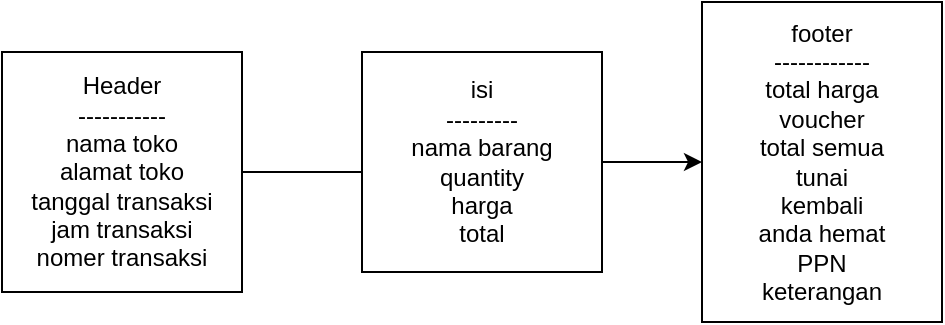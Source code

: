 <mxfile version="15.1.0" type="device"><diagram id="A6g4zNXe3yrDY_jzMo0h" name="Page-1"><mxGraphModel dx="868" dy="482" grid="1" gridSize="10" guides="1" tooltips="1" connect="1" arrows="1" fold="1" page="1" pageScale="1" pageWidth="827" pageHeight="1169" math="0" shadow="0"><root><mxCell id="0"/><mxCell id="1" parent="0"/><mxCell id="1jg36H_5nTXUGQbRmSOi-5" style="edgeStyle=orthogonalEdgeStyle;rounded=0;orthogonalLoop=1;jettySize=auto;html=1;exitX=1;exitY=0.5;exitDx=0;exitDy=0;entryX=0.083;entryY=0.545;entryDx=0;entryDy=0;entryPerimeter=0;" edge="1" parent="1" source="1jg36H_5nTXUGQbRmSOi-1" target="1jg36H_5nTXUGQbRmSOi-3"><mxGeometry relative="1" as="geometry"/></mxCell><mxCell id="1jg36H_5nTXUGQbRmSOi-1" value="Header&lt;br&gt;-----------&lt;br&gt;nama toko&lt;br&gt;alamat toko&lt;br&gt;tanggal transaksi&lt;br&gt;jam transaksi&lt;br&gt;nomer transaksi" style="rounded=0;whiteSpace=wrap;html=1;" vertex="1" parent="1"><mxGeometry x="40" y="45" width="120" height="120" as="geometry"/></mxCell><mxCell id="1jg36H_5nTXUGQbRmSOi-2" value="footer&lt;br&gt;------------&lt;br&gt;total harga&lt;br&gt;voucher&lt;br&gt;total semua&lt;br&gt;tunai&lt;br&gt;kembali&lt;br&gt;anda hemat&lt;br&gt;PPN&lt;br&gt;keterangan" style="rounded=0;whiteSpace=wrap;html=1;" vertex="1" parent="1"><mxGeometry x="390" y="20" width="120" height="160" as="geometry"/></mxCell><mxCell id="1jg36H_5nTXUGQbRmSOi-8" style="edgeStyle=orthogonalEdgeStyle;rounded=0;orthogonalLoop=1;jettySize=auto;html=1;exitX=1;exitY=0.5;exitDx=0;exitDy=0;" edge="1" parent="1" source="1jg36H_5nTXUGQbRmSOi-3" target="1jg36H_5nTXUGQbRmSOi-2"><mxGeometry relative="1" as="geometry"/></mxCell><mxCell id="1jg36H_5nTXUGQbRmSOi-3" value="isi&lt;br&gt;---------&lt;br&gt;nama barang&lt;br&gt;quantity&lt;br&gt;harga&lt;br&gt;total" style="rounded=0;whiteSpace=wrap;html=1;" vertex="1" parent="1"><mxGeometry x="220" y="45" width="120" height="110" as="geometry"/></mxCell></root></mxGraphModel></diagram></mxfile>
